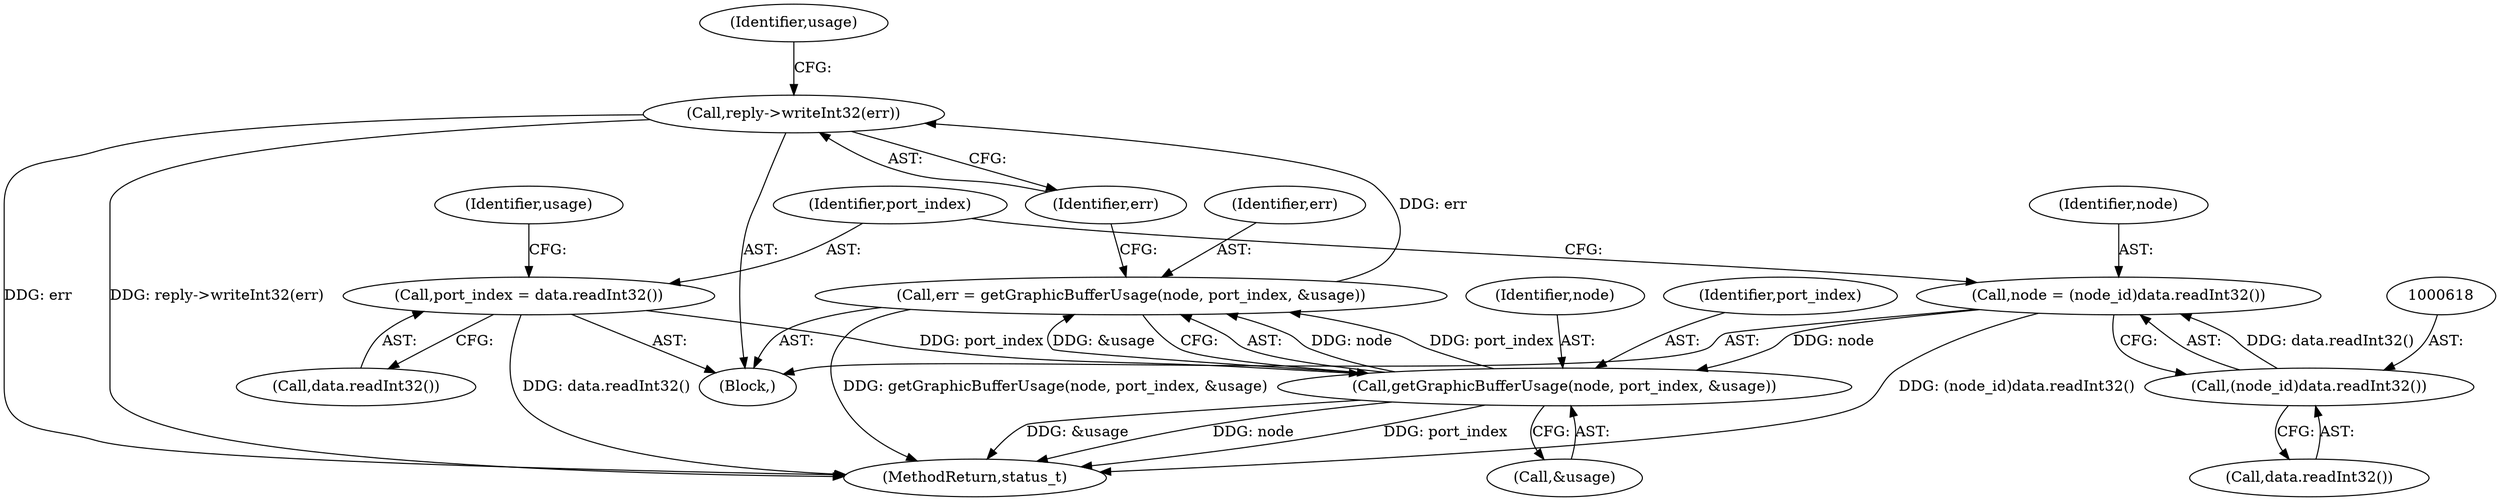 digraph "0_Android_db829699d3293f254a7387894303451a91278986@API" {
"1000636" [label="(Call,reply->writeInt32(err))"];
"1000629" [label="(Call,err = getGraphicBufferUsage(node, port_index, &usage))"];
"1000631" [label="(Call,getGraphicBufferUsage(node, port_index, &usage))"];
"1000615" [label="(Call,node = (node_id)data.readInt32())"];
"1000617" [label="(Call,(node_id)data.readInt32())"];
"1000621" [label="(Call,port_index = data.readInt32())"];
"1000615" [label="(Call,node = (node_id)data.readInt32())"];
"1000623" [label="(Call,data.readInt32())"];
"1001353" [label="(MethodReturn,status_t)"];
"1000631" [label="(Call,getGraphicBufferUsage(node, port_index, &usage))"];
"1000629" [label="(Call,err = getGraphicBufferUsage(node, port_index, &usage))"];
"1000632" [label="(Identifier,node)"];
"1000633" [label="(Identifier,port_index)"];
"1000621" [label="(Call,port_index = data.readInt32())"];
"1000617" [label="(Call,(node_id)data.readInt32())"];
"1000626" [label="(Identifier,usage)"];
"1000636" [label="(Call,reply->writeInt32(err))"];
"1000622" [label="(Identifier,port_index)"];
"1000634" [label="(Call,&usage)"];
"1000616" [label="(Identifier,node)"];
"1000639" [label="(Identifier,usage)"];
"1000637" [label="(Identifier,err)"];
"1000630" [label="(Identifier,err)"];
"1000619" [label="(Call,data.readInt32())"];
"1000609" [label="(Block,)"];
"1000636" -> "1000609"  [label="AST: "];
"1000636" -> "1000637"  [label="CFG: "];
"1000637" -> "1000636"  [label="AST: "];
"1000639" -> "1000636"  [label="CFG: "];
"1000636" -> "1001353"  [label="DDG: err"];
"1000636" -> "1001353"  [label="DDG: reply->writeInt32(err)"];
"1000629" -> "1000636"  [label="DDG: err"];
"1000629" -> "1000609"  [label="AST: "];
"1000629" -> "1000631"  [label="CFG: "];
"1000630" -> "1000629"  [label="AST: "];
"1000631" -> "1000629"  [label="AST: "];
"1000637" -> "1000629"  [label="CFG: "];
"1000629" -> "1001353"  [label="DDG: getGraphicBufferUsage(node, port_index, &usage)"];
"1000631" -> "1000629"  [label="DDG: node"];
"1000631" -> "1000629"  [label="DDG: port_index"];
"1000631" -> "1000629"  [label="DDG: &usage"];
"1000631" -> "1000634"  [label="CFG: "];
"1000632" -> "1000631"  [label="AST: "];
"1000633" -> "1000631"  [label="AST: "];
"1000634" -> "1000631"  [label="AST: "];
"1000631" -> "1001353"  [label="DDG: node"];
"1000631" -> "1001353"  [label="DDG: port_index"];
"1000631" -> "1001353"  [label="DDG: &usage"];
"1000615" -> "1000631"  [label="DDG: node"];
"1000621" -> "1000631"  [label="DDG: port_index"];
"1000615" -> "1000609"  [label="AST: "];
"1000615" -> "1000617"  [label="CFG: "];
"1000616" -> "1000615"  [label="AST: "];
"1000617" -> "1000615"  [label="AST: "];
"1000622" -> "1000615"  [label="CFG: "];
"1000615" -> "1001353"  [label="DDG: (node_id)data.readInt32()"];
"1000617" -> "1000615"  [label="DDG: data.readInt32()"];
"1000617" -> "1000619"  [label="CFG: "];
"1000618" -> "1000617"  [label="AST: "];
"1000619" -> "1000617"  [label="AST: "];
"1000621" -> "1000609"  [label="AST: "];
"1000621" -> "1000623"  [label="CFG: "];
"1000622" -> "1000621"  [label="AST: "];
"1000623" -> "1000621"  [label="AST: "];
"1000626" -> "1000621"  [label="CFG: "];
"1000621" -> "1001353"  [label="DDG: data.readInt32()"];
}
